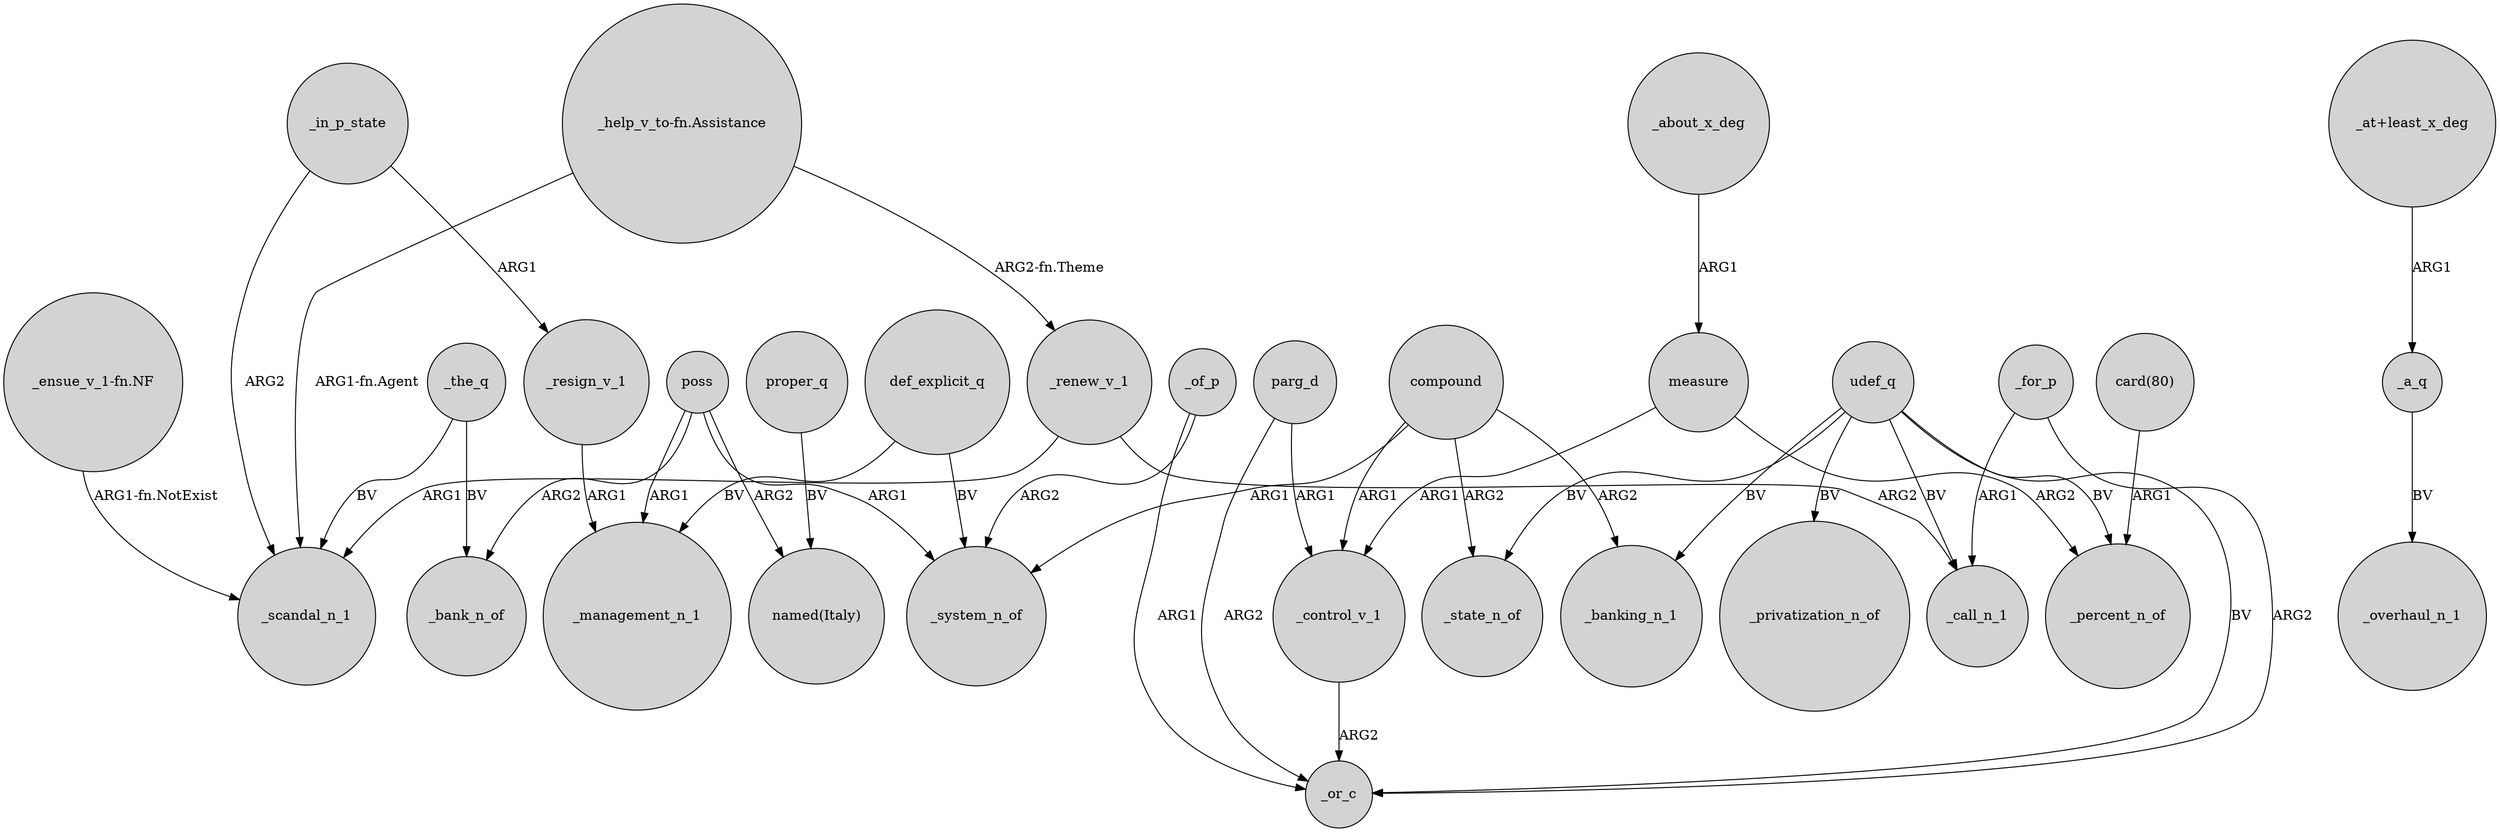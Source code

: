 digraph {
	node [shape=circle style=filled]
	poss -> _bank_n_of [label=ARG2]
	udef_q -> _privatization_n_of [label=BV]
	_in_p_state -> _scandal_n_1 [label=ARG2]
	_renew_v_1 -> _scandal_n_1 [label=ARG1]
	compound -> _system_n_of [label=ARG1]
	"_help_v_to-fn.Assistance" -> _renew_v_1 [label="ARG2-fn.Theme"]
	udef_q -> _call_n_1 [label=BV]
	compound -> _control_v_1 [label=ARG1]
	udef_q -> _state_n_of [label=BV]
	"_help_v_to-fn.Assistance" -> _scandal_n_1 [label="ARG1-fn.Agent"]
	compound -> _state_n_of [label=ARG2]
	poss -> _system_n_of [label=ARG1]
	def_explicit_q -> _system_n_of [label=BV]
	parg_d -> _control_v_1 [label=ARG1]
	_for_p -> _call_n_1 [label=ARG1]
	_of_p -> _system_n_of [label=ARG2]
	poss -> "named(Italy)" [label=ARG2]
	compound -> _banking_n_1 [label=ARG2]
	_renew_v_1 -> _call_n_1 [label=ARG2]
	udef_q -> _or_c [label=BV]
	_the_q -> _scandal_n_1 [label=BV]
	parg_d -> _or_c [label=ARG2]
	"_at+least_x_deg" -> _a_q [label=ARG1]
	_of_p -> _or_c [label=ARG1]
	measure -> _control_v_1 [label=ARG1]
	poss -> _management_n_1 [label=ARG1]
	_the_q -> _bank_n_of [label=BV]
	_a_q -> _overhaul_n_1 [label=BV]
	"_ensue_v_1-fn.NF" -> _scandal_n_1 [label="ARG1-fn.NotExist"]
	measure -> _percent_n_of [label=ARG2]
	def_explicit_q -> _management_n_1 [label=BV]
	"card(80)" -> _percent_n_of [label=ARG1]
	_about_x_deg -> measure [label=ARG1]
	udef_q -> _percent_n_of [label=BV]
	_control_v_1 -> _or_c [label=ARG2]
	_in_p_state -> _resign_v_1 [label=ARG1]
	udef_q -> _banking_n_1 [label=BV]
	_resign_v_1 -> _management_n_1 [label=ARG1]
	proper_q -> "named(Italy)" [label=BV]
	_for_p -> _or_c [label=ARG2]
}
